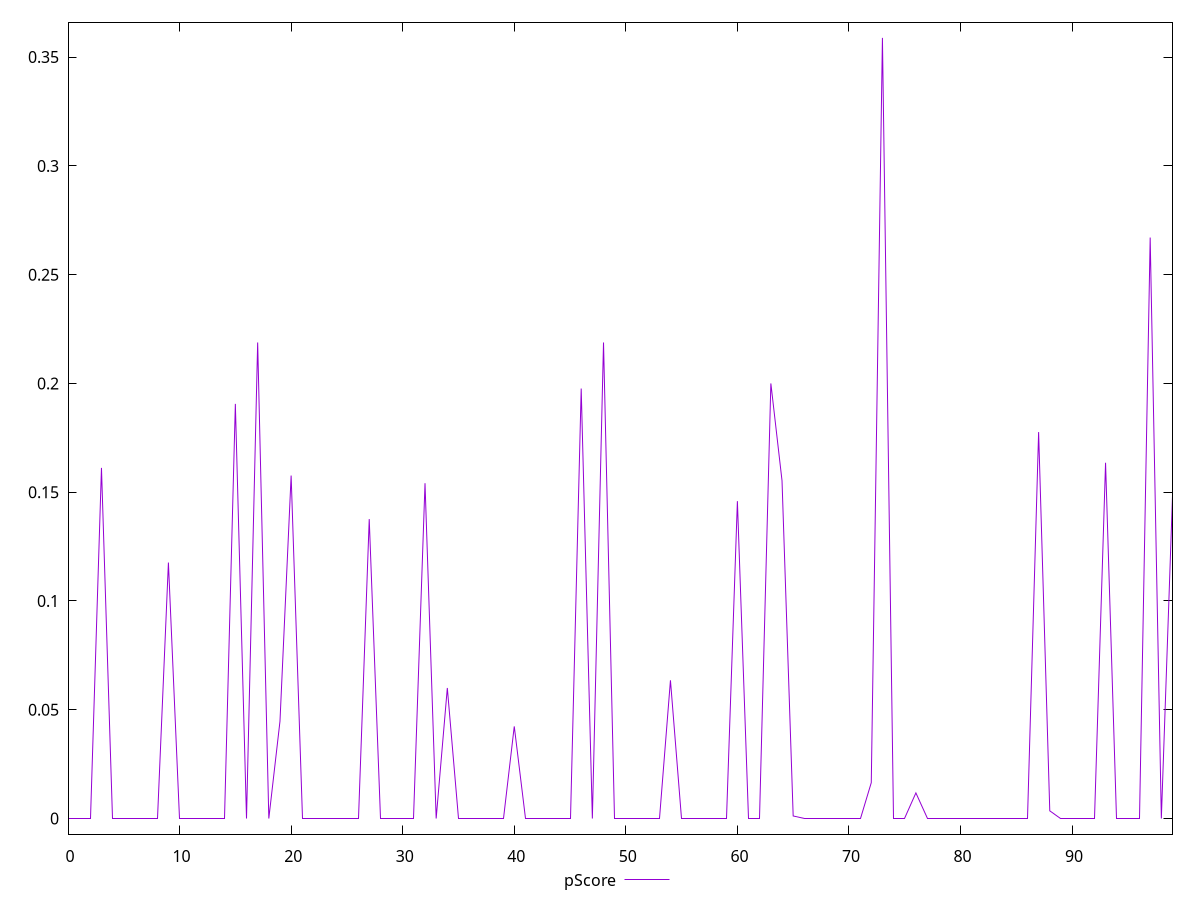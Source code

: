 reset

$pScore <<EOF
0 0
1 0
2 0
3 0.1611764705882353
4 0
5 0
6 0
7 0
8 0
9 0.11764705882352938
10 0
11 0
12 0
13 0
14 0
15 0.19058823529411761
16 0
17 0.2188235294117647
18 0
19 0.04470588235294115
20 0.15764705882352942
21 0
22 0
23 0
24 0
25 0
26 0
27 0.1376470588235294
28 0
29 0
30 0
31 0
32 0.15411764705882353
33 0
34 0.06
35 0
36 0
37 0
38 0
39 0
40 0.04235294117647059
41 0
42 0
43 0
44 0
45 0
46 0.1976470588235294
47 0
48 0.2188235294117647
49 0
50 0
51 0
52 0
53 0
54 0.06352941176470589
55 0
56 0
57 0
58 0
59 0
60 0.14588235294117646
61 0
62 0
63 0.2
64 0.1552941176470588
65 0.0011764705882352788
66 0
67 0
68 0
69 0
70 0
71 0
72 0.016470588235294126
73 0.3588235294117647
74 0
75 0
76 0.011764705882352955
77 0
78 0
79 0
80 0
81 0
82 0
83 0
84 0
85 0
86 0
87 0.17764705882352938
88 0.003529411764705892
89 0
90 0
91 0
92 0
93 0.16352941176470587
94 0
95 0
96 0
97 0.2670588235294118
98 0
99 0.14823529411764708
EOF

set key outside below
set xrange [0:99]
set yrange [-0.007176470588235295:0.366]
set trange [-0.007176470588235295:0.366]
set terminal svg size 640, 500 enhanced background rgb 'white'
set output "report_00015_2021-02-09T16-11-33.973Z/unused-javascript/samples/pages+cached/pScore/values.svg"

plot $pScore title "pScore" with line

reset
